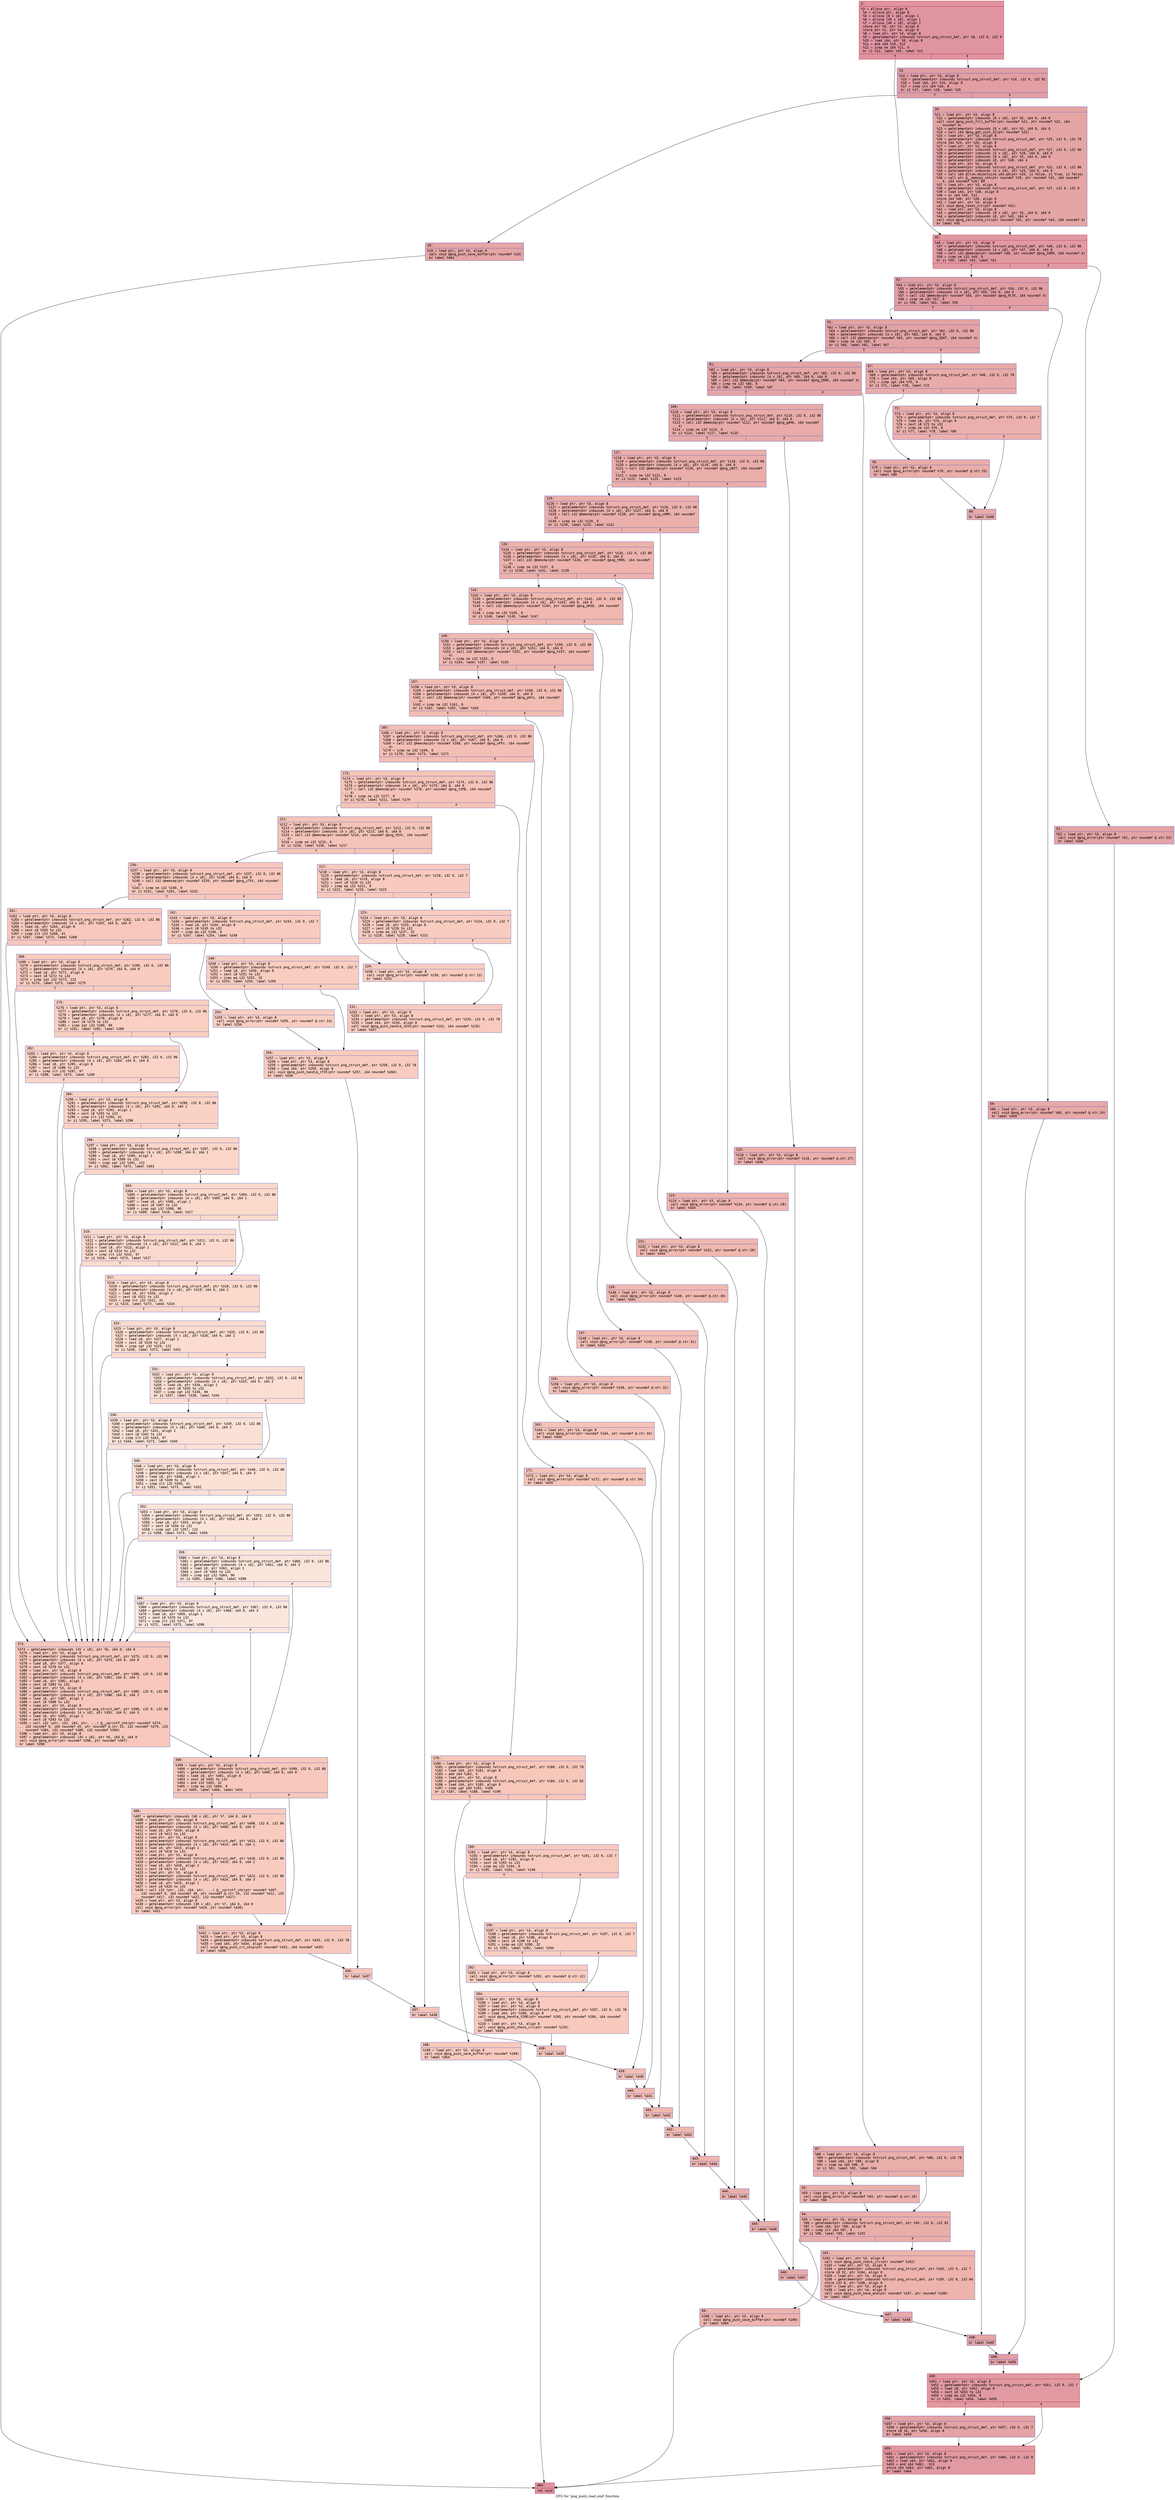 digraph "CFG for 'png_push_read_end' function" {
	label="CFG for 'png_push_read_end' function";

	Node0x6000037fb390 [shape=record,color="#b70d28ff", style=filled, fillcolor="#b70d2870" fontname="Courier",label="{2:\l|  %3 = alloca ptr, align 8\l  %4 = alloca ptr, align 8\l  %5 = alloca [8 x i8], align 1\l  %6 = alloca [45 x i8], align 1\l  %7 = alloca [40 x i8], align 1\l  store ptr %0, ptr %3, align 8\l  store ptr %1, ptr %4, align 8\l  %8 = load ptr, ptr %3, align 8\l  %9 = getelementptr inbounds %struct.png_struct_def, ptr %8, i32 0, i32 9\l  %10 = load i64, ptr %9, align 8\l  %11 = and i64 %10, 512\l  %12 = icmp ne i64 %11, 0\l  br i1 %12, label %45, label %13\l|{<s0>T|<s1>F}}"];
	Node0x6000037fb390:s0 -> Node0x6000037fb4d0[tooltip="2 -> 45\nProbability 50.00%" ];
	Node0x6000037fb390:s1 -> Node0x6000037fb3e0[tooltip="2 -> 13\nProbability 50.00%" ];
	Node0x6000037fb3e0 [shape=record,color="#3d50c3ff", style=filled, fillcolor="#be242e70" fontname="Courier",label="{13:\l|  %14 = load ptr, ptr %3, align 8\l  %15 = getelementptr inbounds %struct.png_struct_def, ptr %14, i32 0, i32 82\l  %16 = load i64, ptr %15, align 8\l  %17 = icmp ult i64 %16, 8\l  br i1 %17, label %18, label %20\l|{<s0>T|<s1>F}}"];
	Node0x6000037fb3e0:s0 -> Node0x6000037fb430[tooltip="13 -> 18\nProbability 50.00%" ];
	Node0x6000037fb3e0:s1 -> Node0x6000037fb480[tooltip="13 -> 20\nProbability 50.00%" ];
	Node0x6000037fb430 [shape=record,color="#3d50c3ff", style=filled, fillcolor="#c5333470" fontname="Courier",label="{18:\l|  %19 = load ptr, ptr %3, align 8\l  call void @png_push_save_buffer(ptr noundef %19)\l  br label %464\l}"];
	Node0x6000037fb430 -> Node0x6000037e4fa0[tooltip="18 -> 464\nProbability 100.00%" ];
	Node0x6000037fb480 [shape=record,color="#3d50c3ff", style=filled, fillcolor="#c5333470" fontname="Courier",label="{20:\l|  %21 = load ptr, ptr %3, align 8\l  %22 = getelementptr inbounds [8 x i8], ptr %5, i64 0, i64 0\l  call void @png_push_fill_buffer(ptr noundef %21, ptr noundef %22, i64\l... noundef 8)\l  %23 = getelementptr inbounds [8 x i8], ptr %5, i64 0, i64 0\l  %24 = call i64 @png_get_uint_32(ptr noundef %23)\l  %25 = load ptr, ptr %3, align 8\l  %26 = getelementptr inbounds %struct.png_struct_def, ptr %25, i32 0, i32 78\l  store i64 %24, ptr %26, align 8\l  %27 = load ptr, ptr %3, align 8\l  %28 = getelementptr inbounds %struct.png_struct_def, ptr %27, i32 0, i32 86\l  %29 = getelementptr inbounds [4 x i8], ptr %28, i64 0, i64 0\l  %30 = getelementptr inbounds [8 x i8], ptr %5, i64 0, i64 0\l  %31 = getelementptr inbounds i8, ptr %30, i64 4\l  %32 = load ptr, ptr %3, align 8\l  %33 = getelementptr inbounds %struct.png_struct_def, ptr %32, i32 0, i32 86\l  %34 = getelementptr inbounds [4 x i8], ptr %33, i64 0, i64 0\l  %35 = call i64 @llvm.objectsize.i64.p0(ptr %34, i1 false, i1 true, i1 false)\l  %36 = call ptr @__memcpy_chk(ptr noundef %29, ptr noundef %31, i64 noundef\l... 4, i64 noundef %35) #4\l  %37 = load ptr, ptr %3, align 8\l  %38 = getelementptr inbounds %struct.png_struct_def, ptr %37, i32 0, i32 9\l  %39 = load i64, ptr %38, align 8\l  %40 = or i64 %39, 512\l  store i64 %40, ptr %38, align 8\l  %41 = load ptr, ptr %3, align 8\l  call void @png_reset_crc(ptr noundef %41)\l  %42 = load ptr, ptr %3, align 8\l  %43 = getelementptr inbounds [8 x i8], ptr %5, i64 0, i64 0\l  %44 = getelementptr inbounds i8, ptr %43, i64 4\l  call void @png_calculate_crc(ptr noundef %42, ptr noundef %44, i64 noundef 4)\l  br label %45\l}"];
	Node0x6000037fb480 -> Node0x6000037fb4d0[tooltip="20 -> 45\nProbability 100.00%" ];
	Node0x6000037fb4d0 [shape=record,color="#b70d28ff", style=filled, fillcolor="#bb1b2c70" fontname="Courier",label="{45:\l|  %46 = load ptr, ptr %3, align 8\l  %47 = getelementptr inbounds %struct.png_struct_def, ptr %46, i32 0, i32 86\l  %48 = getelementptr inbounds [4 x i8], ptr %47, i64 0, i64 0\l  %49 = call i32 @memcmp(ptr noundef %48, ptr noundef @png_IHDR, i64 noundef 4)\l  %50 = icmp ne i32 %49, 0\l  br i1 %50, label %53, label %51\l|{<s0>T|<s1>F}}"];
	Node0x6000037fb4d0:s0 -> Node0x6000037fb570[tooltip="45 -> 53\nProbability 62.50%" ];
	Node0x6000037fb4d0:s1 -> Node0x6000037fb520[tooltip="45 -> 51\nProbability 37.50%" ];
	Node0x6000037fb520 [shape=record,color="#3d50c3ff", style=filled, fillcolor="#c32e3170" fontname="Courier",label="{51:\l|  %52 = load ptr, ptr %3, align 8\l  call void @png_error(ptr noundef %52, ptr noundef @.str.23)\l  br label %450\l}"];
	Node0x6000037fb520 -> Node0x6000037e4eb0[tooltip="51 -> 450\nProbability 100.00%" ];
	Node0x6000037fb570 [shape=record,color="#3d50c3ff", style=filled, fillcolor="#be242e70" fontname="Courier",label="{53:\l|  %54 = load ptr, ptr %3, align 8\l  %55 = getelementptr inbounds %struct.png_struct_def, ptr %54, i32 0, i32 86\l  %56 = getelementptr inbounds [4 x i8], ptr %55, i64 0, i64 0\l  %57 = call i32 @memcmp(ptr noundef %56, ptr noundef @png_PLTE, i64 noundef 4)\l  %58 = icmp ne i32 %57, 0\l  br i1 %58, label %61, label %59\l|{<s0>T|<s1>F}}"];
	Node0x6000037fb570:s0 -> Node0x6000037fb610[tooltip="53 -> 61\nProbability 62.50%" ];
	Node0x6000037fb570:s1 -> Node0x6000037fb5c0[tooltip="53 -> 59\nProbability 37.50%" ];
	Node0x6000037fb5c0 [shape=record,color="#3d50c3ff", style=filled, fillcolor="#ca3b3770" fontname="Courier",label="{59:\l|  %60 = load ptr, ptr %3, align 8\l  call void @png_error(ptr noundef %60, ptr noundef @.str.24)\l  br label %449\l}"];
	Node0x6000037fb5c0 -> Node0x6000037e4e60[tooltip="59 -> 449\nProbability 100.00%" ];
	Node0x6000037fb610 [shape=record,color="#3d50c3ff", style=filled, fillcolor="#c32e3170" fontname="Courier",label="{61:\l|  %62 = load ptr, ptr %3, align 8\l  %63 = getelementptr inbounds %struct.png_struct_def, ptr %62, i32 0, i32 86\l  %64 = getelementptr inbounds [4 x i8], ptr %63, i64 0, i64 0\l  %65 = call i32 @memcmp(ptr noundef %64, ptr noundef @png_IDAT, i64 noundef 4)\l  %66 = icmp ne i32 %65, 0\l  br i1 %66, label %81, label %67\l|{<s0>T|<s1>F}}"];
	Node0x6000037fb610:s0 -> Node0x6000037fb7a0[tooltip="61 -> 81\nProbability 62.50%" ];
	Node0x6000037fb610:s1 -> Node0x6000037fb660[tooltip="61 -> 67\nProbability 37.50%" ];
	Node0x6000037fb660 [shape=record,color="#3d50c3ff", style=filled, fillcolor="#cc403a70" fontname="Courier",label="{67:\l|  %68 = load ptr, ptr %3, align 8\l  %69 = getelementptr inbounds %struct.png_struct_def, ptr %68, i32 0, i32 78\l  %70 = load i64, ptr %69, align 8\l  %71 = icmp ugt i64 %70, 0\l  br i1 %71, label %78, label %72\l|{<s0>T|<s1>F}}"];
	Node0x6000037fb660:s0 -> Node0x6000037fb700[tooltip="67 -> 78\nProbability 50.00%" ];
	Node0x6000037fb660:s1 -> Node0x6000037fb6b0[tooltip="67 -> 72\nProbability 50.00%" ];
	Node0x6000037fb6b0 [shape=record,color="#3d50c3ff", style=filled, fillcolor="#d24b4070" fontname="Courier",label="{72:\l|  %73 = load ptr, ptr %3, align 8\l  %74 = getelementptr inbounds %struct.png_struct_def, ptr %73, i32 0, i32 7\l  %75 = load i8, ptr %74, align 8\l  %76 = zext i8 %75 to i32\l  %77 = icmp ne i32 %76, 8\l  br i1 %77, label %78, label %80\l|{<s0>T|<s1>F}}"];
	Node0x6000037fb6b0:s0 -> Node0x6000037fb700[tooltip="72 -> 78\nProbability 50.00%" ];
	Node0x6000037fb6b0:s1 -> Node0x6000037fb750[tooltip="72 -> 80\nProbability 50.00%" ];
	Node0x6000037fb700 [shape=record,color="#3d50c3ff", style=filled, fillcolor="#d0473d70" fontname="Courier",label="{78:\l|  %79 = load ptr, ptr %3, align 8\l  call void @png_error(ptr noundef %79, ptr noundef @.str.25)\l  br label %80\l}"];
	Node0x6000037fb700 -> Node0x6000037fb750[tooltip="78 -> 80\nProbability 100.00%" ];
	Node0x6000037fb750 [shape=record,color="#3d50c3ff", style=filled, fillcolor="#cc403a70" fontname="Courier",label="{80:\l|  br label %448\l}"];
	Node0x6000037fb750 -> Node0x6000037e4e10[tooltip="80 -> 448\nProbability 100.00%" ];
	Node0x6000037fb7a0 [shape=record,color="#3d50c3ff", style=filled, fillcolor="#c5333470" fontname="Courier",label="{81:\l|  %82 = load ptr, ptr %3, align 8\l  %83 = getelementptr inbounds %struct.png_struct_def, ptr %82, i32 0, i32 86\l  %84 = getelementptr inbounds [4 x i8], ptr %83, i64 0, i64 0\l  %85 = call i32 @memcmp(ptr noundef %84, ptr noundef @png_IEND, i64 noundef 4)\l  %86 = icmp ne i32 %85, 0\l  br i1 %86, label %109, label %87\l|{<s0>T|<s1>F}}"];
	Node0x6000037fb7a0:s0 -> Node0x6000037fb980[tooltip="81 -> 109\nProbability 62.50%" ];
	Node0x6000037fb7a0:s1 -> Node0x6000037fb7f0[tooltip="81 -> 87\nProbability 37.50%" ];
	Node0x6000037fb7f0 [shape=record,color="#3d50c3ff", style=filled, fillcolor="#d0473d70" fontname="Courier",label="{87:\l|  %88 = load ptr, ptr %3, align 8\l  %89 = getelementptr inbounds %struct.png_struct_def, ptr %88, i32 0, i32 78\l  %90 = load i64, ptr %89, align 8\l  %91 = icmp ne i64 %90, 0\l  br i1 %91, label %92, label %94\l|{<s0>T|<s1>F}}"];
	Node0x6000037fb7f0:s0 -> Node0x6000037fb840[tooltip="87 -> 92\nProbability 62.50%" ];
	Node0x6000037fb7f0:s1 -> Node0x6000037fb890[tooltip="87 -> 94\nProbability 37.50%" ];
	Node0x6000037fb840 [shape=record,color="#3d50c3ff", style=filled, fillcolor="#d24b4070" fontname="Courier",label="{92:\l|  %93 = load ptr, ptr %3, align 8\l  call void @png_error(ptr noundef %93, ptr noundef @.str.26)\l  br label %94\l}"];
	Node0x6000037fb840 -> Node0x6000037fb890[tooltip="92 -> 94\nProbability 100.00%" ];
	Node0x6000037fb890 [shape=record,color="#3d50c3ff", style=filled, fillcolor="#d0473d70" fontname="Courier",label="{94:\l|  %95 = load ptr, ptr %3, align 8\l  %96 = getelementptr inbounds %struct.png_struct_def, ptr %95, i32 0, i32 82\l  %97 = load i64, ptr %96, align 8\l  %98 = icmp ult i64 %97, 4\l  br i1 %98, label %99, label %101\l|{<s0>T|<s1>F}}"];
	Node0x6000037fb890:s0 -> Node0x6000037fb8e0[tooltip="94 -> 99\nProbability 50.00%" ];
	Node0x6000037fb890:s1 -> Node0x6000037fb930[tooltip="94 -> 101\nProbability 50.00%" ];
	Node0x6000037fb8e0 [shape=record,color="#3d50c3ff", style=filled, fillcolor="#d6524470" fontname="Courier",label="{99:\l|  %100 = load ptr, ptr %3, align 8\l  call void @png_push_save_buffer(ptr noundef %100)\l  br label %464\l}"];
	Node0x6000037fb8e0 -> Node0x6000037e4fa0[tooltip="99 -> 464\nProbability 100.00%" ];
	Node0x6000037fb930 [shape=record,color="#3d50c3ff", style=filled, fillcolor="#d6524470" fontname="Courier",label="{101:\l|  %102 = load ptr, ptr %3, align 8\l  call void @png_push_check_crc(ptr noundef %102)\l  %103 = load ptr, ptr %3, align 8\l  %104 = getelementptr inbounds %struct.png_struct_def, ptr %103, i32 0, i32 7\l  store i8 32, ptr %104, align 8\l  %105 = load ptr, ptr %3, align 8\l  %106 = getelementptr inbounds %struct.png_struct_def, ptr %105, i32 0, i32 84\l  store i32 8, ptr %106, align 8\l  %107 = load ptr, ptr %3, align 8\l  %108 = load ptr, ptr %4, align 8\l  call void @png_push_have_end(ptr noundef %107, ptr noundef %108)\l  br label %447\l}"];
	Node0x6000037fb930 -> Node0x6000037e4dc0[tooltip="101 -> 447\nProbability 100.00%" ];
	Node0x6000037fb980 [shape=record,color="#3d50c3ff", style=filled, fillcolor="#cc403a70" fontname="Courier",label="{109:\l|  %110 = load ptr, ptr %3, align 8\l  %111 = getelementptr inbounds %struct.png_struct_def, ptr %110, i32 0, i32 86\l  %112 = getelementptr inbounds [4 x i8], ptr %111, i64 0, i64 0\l  %113 = call i32 @memcmp(ptr noundef %112, ptr noundef @png_gAMA, i64 noundef\l... 4)\l  %114 = icmp ne i32 %113, 0\l  br i1 %114, label %117, label %115\l|{<s0>T|<s1>F}}"];
	Node0x6000037fb980:s0 -> Node0x6000037fba20[tooltip="109 -> 117\nProbability 62.50%" ];
	Node0x6000037fb980:s1 -> Node0x6000037fb9d0[tooltip="109 -> 115\nProbability 37.50%" ];
	Node0x6000037fb9d0 [shape=record,color="#3d50c3ff", style=filled, fillcolor="#d24b4070" fontname="Courier",label="{115:\l|  %116 = load ptr, ptr %3, align 8\l  call void @png_error(ptr noundef %116, ptr noundef @.str.27)\l  br label %446\l}"];
	Node0x6000037fb9d0 -> Node0x6000037e4d70[tooltip="115 -> 446\nProbability 100.00%" ];
	Node0x6000037fba20 [shape=record,color="#3d50c3ff", style=filled, fillcolor="#d0473d70" fontname="Courier",label="{117:\l|  %118 = load ptr, ptr %3, align 8\l  %119 = getelementptr inbounds %struct.png_struct_def, ptr %118, i32 0, i32 86\l  %120 = getelementptr inbounds [4 x i8], ptr %119, i64 0, i64 0\l  %121 = call i32 @memcmp(ptr noundef %120, ptr noundef @png_sBIT, i64 noundef\l... 4)\l  %122 = icmp ne i32 %121, 0\l  br i1 %122, label %125, label %123\l|{<s0>T|<s1>F}}"];
	Node0x6000037fba20:s0 -> Node0x6000037fbac0[tooltip="117 -> 125\nProbability 62.50%" ];
	Node0x6000037fba20:s1 -> Node0x6000037fba70[tooltip="117 -> 123\nProbability 37.50%" ];
	Node0x6000037fba70 [shape=record,color="#3d50c3ff", style=filled, fillcolor="#d8564670" fontname="Courier",label="{123:\l|  %124 = load ptr, ptr %3, align 8\l  call void @png_error(ptr noundef %124, ptr noundef @.str.28)\l  br label %445\l}"];
	Node0x6000037fba70 -> Node0x6000037e4d20[tooltip="123 -> 445\nProbability 100.00%" ];
	Node0x6000037fbac0 [shape=record,color="#3d50c3ff", style=filled, fillcolor="#d24b4070" fontname="Courier",label="{125:\l|  %126 = load ptr, ptr %3, align 8\l  %127 = getelementptr inbounds %struct.png_struct_def, ptr %126, i32 0, i32 86\l  %128 = getelementptr inbounds [4 x i8], ptr %127, i64 0, i64 0\l  %129 = call i32 @memcmp(ptr noundef %128, ptr noundef @png_cHRM, i64 noundef\l... 4)\l  %130 = icmp ne i32 %129, 0\l  br i1 %130, label %133, label %131\l|{<s0>T|<s1>F}}"];
	Node0x6000037fbac0:s0 -> Node0x6000037fbb60[tooltip="125 -> 133\nProbability 62.50%" ];
	Node0x6000037fbac0:s1 -> Node0x6000037fbb10[tooltip="125 -> 131\nProbability 37.50%" ];
	Node0x6000037fbb10 [shape=record,color="#3d50c3ff", style=filled, fillcolor="#dc5d4a70" fontname="Courier",label="{131:\l|  %132 = load ptr, ptr %3, align 8\l  call void @png_error(ptr noundef %132, ptr noundef @.str.29)\l  br label %444\l}"];
	Node0x6000037fbb10 -> Node0x6000037e4cd0[tooltip="131 -> 444\nProbability 100.00%" ];
	Node0x6000037fbb60 [shape=record,color="#3d50c3ff", style=filled, fillcolor="#d6524470" fontname="Courier",label="{133:\l|  %134 = load ptr, ptr %3, align 8\l  %135 = getelementptr inbounds %struct.png_struct_def, ptr %134, i32 0, i32 86\l  %136 = getelementptr inbounds [4 x i8], ptr %135, i64 0, i64 0\l  %137 = call i32 @memcmp(ptr noundef %136, ptr noundef @png_tRNS, i64 noundef\l... 4)\l  %138 = icmp ne i32 %137, 0\l  br i1 %138, label %141, label %139\l|{<s0>T|<s1>F}}"];
	Node0x6000037fbb60:s0 -> Node0x6000037fbc00[tooltip="133 -> 141\nProbability 62.50%" ];
	Node0x6000037fbb60:s1 -> Node0x6000037fbbb0[tooltip="133 -> 139\nProbability 37.50%" ];
	Node0x6000037fbbb0 [shape=record,color="#3d50c3ff", style=filled, fillcolor="#de614d70" fontname="Courier",label="{139:\l|  %140 = load ptr, ptr %3, align 8\l  call void @png_error(ptr noundef %140, ptr noundef @.str.30)\l  br label %443\l}"];
	Node0x6000037fbbb0 -> Node0x6000037e4c80[tooltip="139 -> 443\nProbability 100.00%" ];
	Node0x6000037fbc00 [shape=record,color="#3d50c3ff", style=filled, fillcolor="#dc5d4a70" fontname="Courier",label="{141:\l|  %142 = load ptr, ptr %3, align 8\l  %143 = getelementptr inbounds %struct.png_struct_def, ptr %142, i32 0, i32 86\l  %144 = getelementptr inbounds [4 x i8], ptr %143, i64 0, i64 0\l  %145 = call i32 @memcmp(ptr noundef %144, ptr noundef @png_bKGD, i64 noundef\l... 4)\l  %146 = icmp ne i32 %145, 0\l  br i1 %146, label %149, label %147\l|{<s0>T|<s1>F}}"];
	Node0x6000037fbc00:s0 -> Node0x6000037fbca0[tooltip="141 -> 149\nProbability 62.50%" ];
	Node0x6000037fbc00:s1 -> Node0x6000037fbc50[tooltip="141 -> 147\nProbability 37.50%" ];
	Node0x6000037fbc50 [shape=record,color="#3d50c3ff", style=filled, fillcolor="#e1675170" fontname="Courier",label="{147:\l|  %148 = load ptr, ptr %3, align 8\l  call void @png_error(ptr noundef %148, ptr noundef @.str.31)\l  br label %442\l}"];
	Node0x6000037fbc50 -> Node0x6000037e4c30[tooltip="147 -> 442\nProbability 100.00%" ];
	Node0x6000037fbca0 [shape=record,color="#3d50c3ff", style=filled, fillcolor="#de614d70" fontname="Courier",label="{149:\l|  %150 = load ptr, ptr %3, align 8\l  %151 = getelementptr inbounds %struct.png_struct_def, ptr %150, i32 0, i32 86\l  %152 = getelementptr inbounds [4 x i8], ptr %151, i64 0, i64 0\l  %153 = call i32 @memcmp(ptr noundef %152, ptr noundef @png_hIST, i64 noundef\l... 4)\l  %154 = icmp ne i32 %153, 0\l  br i1 %154, label %157, label %155\l|{<s0>T|<s1>F}}"];
	Node0x6000037fbca0:s0 -> Node0x6000037fbd40[tooltip="149 -> 157\nProbability 62.50%" ];
	Node0x6000037fbca0:s1 -> Node0x6000037fbcf0[tooltip="149 -> 155\nProbability 37.50%" ];
	Node0x6000037fbcf0 [shape=record,color="#3d50c3ff", style=filled, fillcolor="#e5705870" fontname="Courier",label="{155:\l|  %156 = load ptr, ptr %3, align 8\l  call void @png_error(ptr noundef %156, ptr noundef @.str.32)\l  br label %441\l}"];
	Node0x6000037fbcf0 -> Node0x6000037e4be0[tooltip="155 -> 441\nProbability 100.00%" ];
	Node0x6000037fbd40 [shape=record,color="#3d50c3ff", style=filled, fillcolor="#e1675170" fontname="Courier",label="{157:\l|  %158 = load ptr, ptr %3, align 8\l  %159 = getelementptr inbounds %struct.png_struct_def, ptr %158, i32 0, i32 86\l  %160 = getelementptr inbounds [4 x i8], ptr %159, i64 0, i64 0\l  %161 = call i32 @memcmp(ptr noundef %160, ptr noundef @png_pHYs, i64 noundef\l... 4)\l  %162 = icmp ne i32 %161, 0\l  br i1 %162, label %165, label %163\l|{<s0>T|<s1>F}}"];
	Node0x6000037fbd40:s0 -> Node0x6000037fbde0[tooltip="157 -> 165\nProbability 62.50%" ];
	Node0x6000037fbd40:s1 -> Node0x6000037fbd90[tooltip="157 -> 163\nProbability 37.50%" ];
	Node0x6000037fbd90 [shape=record,color="#3d50c3ff", style=filled, fillcolor="#e8765c70" fontname="Courier",label="{163:\l|  %164 = load ptr, ptr %3, align 8\l  call void @png_error(ptr noundef %164, ptr noundef @.str.33)\l  br label %440\l}"];
	Node0x6000037fbd90 -> Node0x6000037e4b90[tooltip="163 -> 440\nProbability 100.00%" ];
	Node0x6000037fbde0 [shape=record,color="#3d50c3ff", style=filled, fillcolor="#e36c5570" fontname="Courier",label="{165:\l|  %166 = load ptr, ptr %3, align 8\l  %167 = getelementptr inbounds %struct.png_struct_def, ptr %166, i32 0, i32 86\l  %168 = getelementptr inbounds [4 x i8], ptr %167, i64 0, i64 0\l  %169 = call i32 @memcmp(ptr noundef %168, ptr noundef @png_oFFs, i64 noundef\l... 4)\l  %170 = icmp ne i32 %169, 0\l  br i1 %170, label %173, label %171\l|{<s0>T|<s1>F}}"];
	Node0x6000037fbde0:s0 -> Node0x6000037fbe80[tooltip="165 -> 173\nProbability 62.50%" ];
	Node0x6000037fbde0:s1 -> Node0x6000037fbe30[tooltip="165 -> 171\nProbability 37.50%" ];
	Node0x6000037fbe30 [shape=record,color="#3d50c3ff", style=filled, fillcolor="#e97a5f70" fontname="Courier",label="{171:\l|  %172 = load ptr, ptr %3, align 8\l  call void @png_error(ptr noundef %172, ptr noundef @.str.34)\l  br label %439\l}"];
	Node0x6000037fbe30 -> Node0x6000037e4b40[tooltip="171 -> 439\nProbability 100.00%" ];
	Node0x6000037fbe80 [shape=record,color="#3d50c3ff", style=filled, fillcolor="#e8765c70" fontname="Courier",label="{173:\l|  %174 = load ptr, ptr %3, align 8\l  %175 = getelementptr inbounds %struct.png_struct_def, ptr %174, i32 0, i32 86\l  %176 = getelementptr inbounds [4 x i8], ptr %175, i64 0, i64 0\l  %177 = call i32 @memcmp(ptr noundef %176, ptr noundef @png_tIME, i64 noundef\l... 4)\l  %178 = icmp ne i32 %177, 0\l  br i1 %178, label %211, label %179\l|{<s0>T|<s1>F}}"];
	Node0x6000037fbe80:s0 -> Node0x6000037e40f0[tooltip="173 -> 211\nProbability 62.50%" ];
	Node0x6000037fbe80:s1 -> Node0x6000037fbed0[tooltip="173 -> 179\nProbability 37.50%" ];
	Node0x6000037fbed0 [shape=record,color="#3d50c3ff", style=filled, fillcolor="#ec7f6370" fontname="Courier",label="{179:\l|  %180 = load ptr, ptr %3, align 8\l  %181 = getelementptr inbounds %struct.png_struct_def, ptr %180, i32 0, i32 78\l  %182 = load i64, ptr %181, align 8\l  %183 = add i64 %182, 4\l  %184 = load ptr, ptr %3, align 8\l  %185 = getelementptr inbounds %struct.png_struct_def, ptr %184, i32 0, i32 82\l  %186 = load i64, ptr %185, align 8\l  %187 = icmp ugt i64 %183, %186\l  br i1 %187, label %188, label %190\l|{<s0>T|<s1>F}}"];
	Node0x6000037fbed0:s0 -> Node0x6000037fbf20[tooltip="179 -> 188\nProbability 50.00%" ];
	Node0x6000037fbed0:s1 -> Node0x6000037fbf70[tooltip="179 -> 190\nProbability 50.00%" ];
	Node0x6000037fbf20 [shape=record,color="#3d50c3ff", style=filled, fillcolor="#ef886b70" fontname="Courier",label="{188:\l|  %189 = load ptr, ptr %3, align 8\l  call void @png_push_save_buffer(ptr noundef %189)\l  br label %464\l}"];
	Node0x6000037fbf20 -> Node0x6000037e4fa0[tooltip="188 -> 464\nProbability 100.00%" ];
	Node0x6000037fbf70 [shape=record,color="#3d50c3ff", style=filled, fillcolor="#ef886b70" fontname="Courier",label="{190:\l|  %191 = load ptr, ptr %3, align 8\l  %192 = getelementptr inbounds %struct.png_struct_def, ptr %191, i32 0, i32 7\l  %193 = load i8, ptr %192, align 8\l  %194 = zext i8 %193 to i32\l  %195 = icmp eq i32 %194, 0\l  br i1 %195, label %202, label %196\l|{<s0>T|<s1>F}}"];
	Node0x6000037fbf70:s0 -> Node0x6000037e4050[tooltip="190 -> 202\nProbability 37.50%" ];
	Node0x6000037fbf70:s1 -> Node0x6000037e4000[tooltip="190 -> 196\nProbability 62.50%" ];
	Node0x6000037e4000 [shape=record,color="#3d50c3ff", style=filled, fillcolor="#f08b6e70" fontname="Courier",label="{196:\l|  %197 = load ptr, ptr %3, align 8\l  %198 = getelementptr inbounds %struct.png_struct_def, ptr %197, i32 0, i32 7\l  %199 = load i8, ptr %198, align 8\l  %200 = zext i8 %199 to i32\l  %201 = icmp eq i32 %200, 32\l  br i1 %201, label %202, label %204\l|{<s0>T|<s1>F}}"];
	Node0x6000037e4000:s0 -> Node0x6000037e4050[tooltip="196 -> 202\nProbability 50.00%" ];
	Node0x6000037e4000:s1 -> Node0x6000037e40a0[tooltip="196 -> 204\nProbability 50.00%" ];
	Node0x6000037e4050 [shape=record,color="#3d50c3ff", style=filled, fillcolor="#f08b6e70" fontname="Courier",label="{202:\l|  %203 = load ptr, ptr %3, align 8\l  call void @png_error(ptr noundef %203, ptr noundef @.str.12)\l  br label %204\l}"];
	Node0x6000037e4050 -> Node0x6000037e40a0[tooltip="202 -> 204\nProbability 100.00%" ];
	Node0x6000037e40a0 [shape=record,color="#3d50c3ff", style=filled, fillcolor="#ef886b70" fontname="Courier",label="{204:\l|  %205 = load ptr, ptr %3, align 8\l  %206 = load ptr, ptr %4, align 8\l  %207 = load ptr, ptr %3, align 8\l  %208 = getelementptr inbounds %struct.png_struct_def, ptr %207, i32 0, i32 78\l  %209 = load i64, ptr %208, align 8\l  call void @png_handle_tIME(ptr noundef %205, ptr noundef %206, i64 noundef\l... %209)\l  %210 = load ptr, ptr %3, align 8\l  call void @png_push_check_crc(ptr noundef %210)\l  br label %438\l}"];
	Node0x6000037e40a0 -> Node0x6000037e4af0[tooltip="204 -> 438\nProbability 100.00%" ];
	Node0x6000037e40f0 [shape=record,color="#3d50c3ff", style=filled, fillcolor="#e97a5f70" fontname="Courier",label="{211:\l|  %212 = load ptr, ptr %3, align 8\l  %213 = getelementptr inbounds %struct.png_struct_def, ptr %212, i32 0, i32 86\l  %214 = getelementptr inbounds [4 x i8], ptr %213, i64 0, i64 0\l  %215 = call i32 @memcmp(ptr noundef %214, ptr noundef @png_tEXt, i64 noundef\l... 4)\l  %216 = icmp ne i32 %215, 0\l  br i1 %216, label %236, label %217\l|{<s0>T|<s1>F}}"];
	Node0x6000037e40f0:s0 -> Node0x6000037e4280[tooltip="211 -> 236\nProbability 62.50%" ];
	Node0x6000037e40f0:s1 -> Node0x6000037e4140[tooltip="211 -> 217\nProbability 37.50%" ];
	Node0x6000037e4140 [shape=record,color="#3d50c3ff", style=filled, fillcolor="#ef886b70" fontname="Courier",label="{217:\l|  %218 = load ptr, ptr %3, align 8\l  %219 = getelementptr inbounds %struct.png_struct_def, ptr %218, i32 0, i32 7\l  %220 = load i8, ptr %219, align 8\l  %221 = zext i8 %220 to i32\l  %222 = icmp eq i32 %221, 0\l  br i1 %222, label %229, label %223\l|{<s0>T|<s1>F}}"];
	Node0x6000037e4140:s0 -> Node0x6000037e41e0[tooltip="217 -> 229\nProbability 37.50%" ];
	Node0x6000037e4140:s1 -> Node0x6000037e4190[tooltip="217 -> 223\nProbability 62.50%" ];
	Node0x6000037e4190 [shape=record,color="#3d50c3ff", style=filled, fillcolor="#f08b6e70" fontname="Courier",label="{223:\l|  %224 = load ptr, ptr %3, align 8\l  %225 = getelementptr inbounds %struct.png_struct_def, ptr %224, i32 0, i32 7\l  %226 = load i8, ptr %225, align 8\l  %227 = zext i8 %226 to i32\l  %228 = icmp eq i32 %227, 32\l  br i1 %228, label %229, label %231\l|{<s0>T|<s1>F}}"];
	Node0x6000037e4190:s0 -> Node0x6000037e41e0[tooltip="223 -> 229\nProbability 50.00%" ];
	Node0x6000037e4190:s1 -> Node0x6000037e4230[tooltip="223 -> 231\nProbability 50.00%" ];
	Node0x6000037e41e0 [shape=record,color="#3d50c3ff", style=filled, fillcolor="#f08b6e70" fontname="Courier",label="{229:\l|  %230 = load ptr, ptr %3, align 8\l  call void @png_error(ptr noundef %230, ptr noundef @.str.13)\l  br label %231\l}"];
	Node0x6000037e41e0 -> Node0x6000037e4230[tooltip="229 -> 231\nProbability 100.00%" ];
	Node0x6000037e4230 [shape=record,color="#3d50c3ff", style=filled, fillcolor="#ef886b70" fontname="Courier",label="{231:\l|  %232 = load ptr, ptr %3, align 8\l  %233 = load ptr, ptr %3, align 8\l  %234 = getelementptr inbounds %struct.png_struct_def, ptr %233, i32 0, i32 78\l  %235 = load i64, ptr %234, align 8\l  call void @png_push_handle_tEXt(ptr noundef %232, i64 noundef %235)\l  br label %437\l}"];
	Node0x6000037e4230 -> Node0x6000037e4aa0[tooltip="231 -> 437\nProbability 100.00%" ];
	Node0x6000037e4280 [shape=record,color="#3d50c3ff", style=filled, fillcolor="#ec7f6370" fontname="Courier",label="{236:\l|  %237 = load ptr, ptr %3, align 8\l  %238 = getelementptr inbounds %struct.png_struct_def, ptr %237, i32 0, i32 86\l  %239 = getelementptr inbounds [4 x i8], ptr %238, i64 0, i64 0\l  %240 = call i32 @memcmp(ptr noundef %239, ptr noundef @png_zTXt, i64 noundef\l... 4)\l  %241 = icmp ne i32 %240, 0\l  br i1 %241, label %261, label %242\l|{<s0>T|<s1>F}}"];
	Node0x6000037e4280:s0 -> Node0x6000037e4410[tooltip="236 -> 261\nProbability 62.50%" ];
	Node0x6000037e4280:s1 -> Node0x6000037e42d0[tooltip="236 -> 242\nProbability 37.50%" ];
	Node0x6000037e42d0 [shape=record,color="#3d50c3ff", style=filled, fillcolor="#f08b6e70" fontname="Courier",label="{242:\l|  %243 = load ptr, ptr %3, align 8\l  %244 = getelementptr inbounds %struct.png_struct_def, ptr %243, i32 0, i32 7\l  %245 = load i8, ptr %244, align 8\l  %246 = zext i8 %245 to i32\l  %247 = icmp eq i32 %246, 0\l  br i1 %247, label %254, label %248\l|{<s0>T|<s1>F}}"];
	Node0x6000037e42d0:s0 -> Node0x6000037e4370[tooltip="242 -> 254\nProbability 37.50%" ];
	Node0x6000037e42d0:s1 -> Node0x6000037e4320[tooltip="242 -> 248\nProbability 62.50%" ];
	Node0x6000037e4320 [shape=record,color="#3d50c3ff", style=filled, fillcolor="#f2907270" fontname="Courier",label="{248:\l|  %249 = load ptr, ptr %3, align 8\l  %250 = getelementptr inbounds %struct.png_struct_def, ptr %249, i32 0, i32 7\l  %251 = load i8, ptr %250, align 8\l  %252 = zext i8 %251 to i32\l  %253 = icmp eq i32 %252, 32\l  br i1 %253, label %254, label %256\l|{<s0>T|<s1>F}}"];
	Node0x6000037e4320:s0 -> Node0x6000037e4370[tooltip="248 -> 254\nProbability 50.00%" ];
	Node0x6000037e4320:s1 -> Node0x6000037e43c0[tooltip="248 -> 256\nProbability 50.00%" ];
	Node0x6000037e4370 [shape=record,color="#3d50c3ff", style=filled, fillcolor="#f2907270" fontname="Courier",label="{254:\l|  %255 = load ptr, ptr %3, align 8\l  call void @png_error(ptr noundef %255, ptr noundef @.str.14)\l  br label %256\l}"];
	Node0x6000037e4370 -> Node0x6000037e43c0[tooltip="254 -> 256\nProbability 100.00%" ];
	Node0x6000037e43c0 [shape=record,color="#3d50c3ff", style=filled, fillcolor="#f08b6e70" fontname="Courier",label="{256:\l|  %257 = load ptr, ptr %3, align 8\l  %258 = load ptr, ptr %3, align 8\l  %259 = getelementptr inbounds %struct.png_struct_def, ptr %258, i32 0, i32 78\l  %260 = load i64, ptr %259, align 8\l  call void @png_push_handle_zTXt(ptr noundef %257, i64 noundef %260)\l  br label %436\l}"];
	Node0x6000037e43c0 -> Node0x6000037e4a50[tooltip="256 -> 436\nProbability 100.00%" ];
	Node0x6000037e4410 [shape=record,color="#3d50c3ff", style=filled, fillcolor="#ed836670" fontname="Courier",label="{261:\l|  %262 = load ptr, ptr %3, align 8\l  %263 = getelementptr inbounds %struct.png_struct_def, ptr %262, i32 0, i32 86\l  %264 = getelementptr inbounds [4 x i8], ptr %263, i64 0, i64 0\l  %265 = load i8, ptr %264, align 8\l  %266 = zext i8 %265 to i32\l  %267 = icmp slt i32 %266, 41\l  br i1 %267, label %373, label %268\l|{<s0>T|<s1>F}}"];
	Node0x6000037e4410:s0 -> Node0x6000037e4910[tooltip="261 -> 373\nProbability 50.00%" ];
	Node0x6000037e4410:s1 -> Node0x6000037e4460[tooltip="261 -> 268\nProbability 50.00%" ];
	Node0x6000037e4460 [shape=record,color="#3d50c3ff", style=filled, fillcolor="#f08b6e70" fontname="Courier",label="{268:\l|  %269 = load ptr, ptr %3, align 8\l  %270 = getelementptr inbounds %struct.png_struct_def, ptr %269, i32 0, i32 86\l  %271 = getelementptr inbounds [4 x i8], ptr %270, i64 0, i64 0\l  %272 = load i8, ptr %271, align 8\l  %273 = zext i8 %272 to i32\l  %274 = icmp sgt i32 %273, 122\l  br i1 %274, label %373, label %275\l|{<s0>T|<s1>F}}"];
	Node0x6000037e4460:s0 -> Node0x6000037e4910[tooltip="268 -> 373\nProbability 50.00%" ];
	Node0x6000037e4460:s1 -> Node0x6000037e44b0[tooltip="268 -> 275\nProbability 50.00%" ];
	Node0x6000037e44b0 [shape=record,color="#3d50c3ff", style=filled, fillcolor="#f3947570" fontname="Courier",label="{275:\l|  %276 = load ptr, ptr %3, align 8\l  %277 = getelementptr inbounds %struct.png_struct_def, ptr %276, i32 0, i32 86\l  %278 = getelementptr inbounds [4 x i8], ptr %277, i64 0, i64 0\l  %279 = load i8, ptr %278, align 8\l  %280 = zext i8 %279 to i32\l  %281 = icmp sgt i32 %280, 90\l  br i1 %281, label %282, label %289\l|{<s0>T|<s1>F}}"];
	Node0x6000037e44b0:s0 -> Node0x6000037e4500[tooltip="275 -> 282\nProbability 50.00%" ];
	Node0x6000037e44b0:s1 -> Node0x6000037e4550[tooltip="275 -> 289\nProbability 50.00%" ];
	Node0x6000037e4500 [shape=record,color="#3d50c3ff", style=filled, fillcolor="#f59c7d70" fontname="Courier",label="{282:\l|  %283 = load ptr, ptr %3, align 8\l  %284 = getelementptr inbounds %struct.png_struct_def, ptr %283, i32 0, i32 86\l  %285 = getelementptr inbounds [4 x i8], ptr %284, i64 0, i64 0\l  %286 = load i8, ptr %285, align 8\l  %287 = zext i8 %286 to i32\l  %288 = icmp slt i32 %287, 97\l  br i1 %288, label %373, label %289\l|{<s0>T|<s1>F}}"];
	Node0x6000037e4500:s0 -> Node0x6000037e4910[tooltip="282 -> 373\nProbability 50.00%" ];
	Node0x6000037e4500:s1 -> Node0x6000037e4550[tooltip="282 -> 289\nProbability 50.00%" ];
	Node0x6000037e4550 [shape=record,color="#3d50c3ff", style=filled, fillcolor="#f4987a70" fontname="Courier",label="{289:\l|  %290 = load ptr, ptr %3, align 8\l  %291 = getelementptr inbounds %struct.png_struct_def, ptr %290, i32 0, i32 86\l  %292 = getelementptr inbounds [4 x i8], ptr %291, i64 0, i64 1\l  %293 = load i8, ptr %292, align 1\l  %294 = zext i8 %293 to i32\l  %295 = icmp slt i32 %294, 41\l  br i1 %295, label %373, label %296\l|{<s0>T|<s1>F}}"];
	Node0x6000037e4550:s0 -> Node0x6000037e4910[tooltip="289 -> 373\nProbability 50.00%" ];
	Node0x6000037e4550:s1 -> Node0x6000037e45a0[tooltip="289 -> 296\nProbability 50.00%" ];
	Node0x6000037e45a0 [shape=record,color="#3d50c3ff", style=filled, fillcolor="#f5a08170" fontname="Courier",label="{296:\l|  %297 = load ptr, ptr %3, align 8\l  %298 = getelementptr inbounds %struct.png_struct_def, ptr %297, i32 0, i32 86\l  %299 = getelementptr inbounds [4 x i8], ptr %298, i64 0, i64 1\l  %300 = load i8, ptr %299, align 1\l  %301 = zext i8 %300 to i32\l  %302 = icmp sgt i32 %301, 122\l  br i1 %302, label %373, label %303\l|{<s0>T|<s1>F}}"];
	Node0x6000037e45a0:s0 -> Node0x6000037e4910[tooltip="296 -> 373\nProbability 50.00%" ];
	Node0x6000037e45a0:s1 -> Node0x6000037e45f0[tooltip="296 -> 303\nProbability 50.00%" ];
	Node0x6000037e45f0 [shape=record,color="#3d50c3ff", style=filled, fillcolor="#f7a88970" fontname="Courier",label="{303:\l|  %304 = load ptr, ptr %3, align 8\l  %305 = getelementptr inbounds %struct.png_struct_def, ptr %304, i32 0, i32 86\l  %306 = getelementptr inbounds [4 x i8], ptr %305, i64 0, i64 1\l  %307 = load i8, ptr %306, align 1\l  %308 = zext i8 %307 to i32\l  %309 = icmp sgt i32 %308, 90\l  br i1 %309, label %310, label %317\l|{<s0>T|<s1>F}}"];
	Node0x6000037e45f0:s0 -> Node0x6000037e4640[tooltip="303 -> 310\nProbability 50.00%" ];
	Node0x6000037e45f0:s1 -> Node0x6000037e4690[tooltip="303 -> 317\nProbability 50.00%" ];
	Node0x6000037e4640 [shape=record,color="#3d50c3ff", style=filled, fillcolor="#f7ac8e70" fontname="Courier",label="{310:\l|  %311 = load ptr, ptr %3, align 8\l  %312 = getelementptr inbounds %struct.png_struct_def, ptr %311, i32 0, i32 86\l  %313 = getelementptr inbounds [4 x i8], ptr %312, i64 0, i64 1\l  %314 = load i8, ptr %313, align 1\l  %315 = zext i8 %314 to i32\l  %316 = icmp slt i32 %315, 97\l  br i1 %316, label %373, label %317\l|{<s0>T|<s1>F}}"];
	Node0x6000037e4640:s0 -> Node0x6000037e4910[tooltip="310 -> 373\nProbability 50.00%" ];
	Node0x6000037e4640:s1 -> Node0x6000037e4690[tooltip="310 -> 317\nProbability 50.00%" ];
	Node0x6000037e4690 [shape=record,color="#3d50c3ff", style=filled, fillcolor="#f7a88970" fontname="Courier",label="{317:\l|  %318 = load ptr, ptr %3, align 8\l  %319 = getelementptr inbounds %struct.png_struct_def, ptr %318, i32 0, i32 86\l  %320 = getelementptr inbounds [4 x i8], ptr %319, i64 0, i64 2\l  %321 = load i8, ptr %320, align 2\l  %322 = zext i8 %321 to i32\l  %323 = icmp slt i32 %322, 41\l  br i1 %323, label %373, label %324\l|{<s0>T|<s1>F}}"];
	Node0x6000037e4690:s0 -> Node0x6000037e4910[tooltip="317 -> 373\nProbability 50.00%" ];
	Node0x6000037e4690:s1 -> Node0x6000037e46e0[tooltip="317 -> 324\nProbability 50.00%" ];
	Node0x6000037e46e0 [shape=record,color="#3d50c3ff", style=filled, fillcolor="#f7af9170" fontname="Courier",label="{324:\l|  %325 = load ptr, ptr %3, align 8\l  %326 = getelementptr inbounds %struct.png_struct_def, ptr %325, i32 0, i32 86\l  %327 = getelementptr inbounds [4 x i8], ptr %326, i64 0, i64 2\l  %328 = load i8, ptr %327, align 2\l  %329 = zext i8 %328 to i32\l  %330 = icmp sgt i32 %329, 122\l  br i1 %330, label %373, label %331\l|{<s0>T|<s1>F}}"];
	Node0x6000037e46e0:s0 -> Node0x6000037e4910[tooltip="324 -> 373\nProbability 50.00%" ];
	Node0x6000037e46e0:s1 -> Node0x6000037e4730[tooltip="324 -> 331\nProbability 50.00%" ];
	Node0x6000037e4730 [shape=record,color="#3d50c3ff", style=filled, fillcolor="#f7b59970" fontname="Courier",label="{331:\l|  %332 = load ptr, ptr %3, align 8\l  %333 = getelementptr inbounds %struct.png_struct_def, ptr %332, i32 0, i32 86\l  %334 = getelementptr inbounds [4 x i8], ptr %333, i64 0, i64 2\l  %335 = load i8, ptr %334, align 2\l  %336 = zext i8 %335 to i32\l  %337 = icmp sgt i32 %336, 90\l  br i1 %337, label %338, label %345\l|{<s0>T|<s1>F}}"];
	Node0x6000037e4730:s0 -> Node0x6000037e4780[tooltip="331 -> 338\nProbability 50.00%" ];
	Node0x6000037e4730:s1 -> Node0x6000037e47d0[tooltip="331 -> 345\nProbability 50.00%" ];
	Node0x6000037e4780 [shape=record,color="#3d50c3ff", style=filled, fillcolor="#f7bca170" fontname="Courier",label="{338:\l|  %339 = load ptr, ptr %3, align 8\l  %340 = getelementptr inbounds %struct.png_struct_def, ptr %339, i32 0, i32 86\l  %341 = getelementptr inbounds [4 x i8], ptr %340, i64 0, i64 2\l  %342 = load i8, ptr %341, align 2\l  %343 = zext i8 %342 to i32\l  %344 = icmp slt i32 %343, 97\l  br i1 %344, label %373, label %345\l|{<s0>T|<s1>F}}"];
	Node0x6000037e4780:s0 -> Node0x6000037e4910[tooltip="338 -> 373\nProbability 50.00%" ];
	Node0x6000037e4780:s1 -> Node0x6000037e47d0[tooltip="338 -> 345\nProbability 50.00%" ];
	Node0x6000037e47d0 [shape=record,color="#3d50c3ff", style=filled, fillcolor="#f7b99e70" fontname="Courier",label="{345:\l|  %346 = load ptr, ptr %3, align 8\l  %347 = getelementptr inbounds %struct.png_struct_def, ptr %346, i32 0, i32 86\l  %348 = getelementptr inbounds [4 x i8], ptr %347, i64 0, i64 3\l  %349 = load i8, ptr %348, align 1\l  %350 = zext i8 %349 to i32\l  %351 = icmp slt i32 %350, 41\l  br i1 %351, label %373, label %352\l|{<s0>T|<s1>F}}"];
	Node0x6000037e47d0:s0 -> Node0x6000037e4910[tooltip="345 -> 373\nProbability 50.00%" ];
	Node0x6000037e47d0:s1 -> Node0x6000037e4820[tooltip="345 -> 352\nProbability 50.00%" ];
	Node0x6000037e4820 [shape=record,color="#3d50c3ff", style=filled, fillcolor="#f6bfa670" fontname="Courier",label="{352:\l|  %353 = load ptr, ptr %3, align 8\l  %354 = getelementptr inbounds %struct.png_struct_def, ptr %353, i32 0, i32 86\l  %355 = getelementptr inbounds [4 x i8], ptr %354, i64 0, i64 3\l  %356 = load i8, ptr %355, align 1\l  %357 = zext i8 %356 to i32\l  %358 = icmp sgt i32 %357, 122\l  br i1 %358, label %373, label %359\l|{<s0>T|<s1>F}}"];
	Node0x6000037e4820:s0 -> Node0x6000037e4910[tooltip="352 -> 373\nProbability 50.00%" ];
	Node0x6000037e4820:s1 -> Node0x6000037e4870[tooltip="352 -> 359\nProbability 50.00%" ];
	Node0x6000037e4870 [shape=record,color="#3d50c3ff", style=filled, fillcolor="#f5c1a970" fontname="Courier",label="{359:\l|  %360 = load ptr, ptr %3, align 8\l  %361 = getelementptr inbounds %struct.png_struct_def, ptr %360, i32 0, i32 86\l  %362 = getelementptr inbounds [4 x i8], ptr %361, i64 0, i64 3\l  %363 = load i8, ptr %362, align 1\l  %364 = zext i8 %363 to i32\l  %365 = icmp sgt i32 %364, 90\l  br i1 %365, label %366, label %398\l|{<s0>T|<s1>F}}"];
	Node0x6000037e4870:s0 -> Node0x6000037e48c0[tooltip="359 -> 366\nProbability 50.00%" ];
	Node0x6000037e4870:s1 -> Node0x6000037e4960[tooltip="359 -> 398\nProbability 50.00%" ];
	Node0x6000037e48c0 [shape=record,color="#3d50c3ff", style=filled, fillcolor="#f3c7b170" fontname="Courier",label="{366:\l|  %367 = load ptr, ptr %3, align 8\l  %368 = getelementptr inbounds %struct.png_struct_def, ptr %367, i32 0, i32 86\l  %369 = getelementptr inbounds [4 x i8], ptr %368, i64 0, i64 3\l  %370 = load i8, ptr %369, align 1\l  %371 = zext i8 %370 to i32\l  %372 = icmp slt i32 %371, 97\l  br i1 %372, label %373, label %398\l|{<s0>T|<s1>F}}"];
	Node0x6000037e48c0:s0 -> Node0x6000037e4910[tooltip="366 -> 373\nProbability 50.00%" ];
	Node0x6000037e48c0:s1 -> Node0x6000037e4960[tooltip="366 -> 398\nProbability 50.00%" ];
	Node0x6000037e4910 [shape=record,color="#3d50c3ff", style=filled, fillcolor="#ed836670" fontname="Courier",label="{373:\l|  %374 = getelementptr inbounds [45 x i8], ptr %6, i64 0, i64 0\l  %375 = load ptr, ptr %3, align 8\l  %376 = getelementptr inbounds %struct.png_struct_def, ptr %375, i32 0, i32 86\l  %377 = getelementptr inbounds [4 x i8], ptr %376, i64 0, i64 0\l  %378 = load i8, ptr %377, align 8\l  %379 = zext i8 %378 to i32\l  %380 = load ptr, ptr %3, align 8\l  %381 = getelementptr inbounds %struct.png_struct_def, ptr %380, i32 0, i32 86\l  %382 = getelementptr inbounds [4 x i8], ptr %381, i64 0, i64 1\l  %383 = load i8, ptr %382, align 1\l  %384 = zext i8 %383 to i32\l  %385 = load ptr, ptr %3, align 8\l  %386 = getelementptr inbounds %struct.png_struct_def, ptr %385, i32 0, i32 86\l  %387 = getelementptr inbounds [4 x i8], ptr %386, i64 0, i64 2\l  %388 = load i8, ptr %387, align 2\l  %389 = zext i8 %388 to i32\l  %390 = load ptr, ptr %3, align 8\l  %391 = getelementptr inbounds %struct.png_struct_def, ptr %390, i32 0, i32 86\l  %392 = getelementptr inbounds [4 x i8], ptr %391, i64 0, i64 3\l  %393 = load i8, ptr %392, align 1\l  %394 = zext i8 %393 to i32\l  %395 = call i32 (ptr, i32, i64, ptr, ...) @__sprintf_chk(ptr noundef %374,\l... i32 noundef 0, i64 noundef 45, ptr noundef @.str.15, i32 noundef %379, i32\l... noundef %384, i32 noundef %389, i32 noundef %394)\l  %396 = load ptr, ptr %3, align 8\l  %397 = getelementptr inbounds [45 x i8], ptr %6, i64 0, i64 0\l  call void @png_error(ptr noundef %396, ptr noundef %397)\l  br label %398\l}"];
	Node0x6000037e4910 -> Node0x6000037e4960[tooltip="373 -> 398\nProbability 100.00%" ];
	Node0x6000037e4960 [shape=record,color="#3d50c3ff", style=filled, fillcolor="#ed836670" fontname="Courier",label="{398:\l|  %399 = load ptr, ptr %3, align 8\l  %400 = getelementptr inbounds %struct.png_struct_def, ptr %399, i32 0, i32 86\l  %401 = getelementptr inbounds [4 x i8], ptr %400, i64 0, i64 0\l  %402 = load i8, ptr %401, align 8\l  %403 = zext i8 %402 to i32\l  %404 = and i32 %403, 32\l  %405 = icmp eq i32 %404, 0\l  br i1 %405, label %406, label %431\l|{<s0>T|<s1>F}}"];
	Node0x6000037e4960:s0 -> Node0x6000037e49b0[tooltip="398 -> 406\nProbability 50.00%" ];
	Node0x6000037e4960:s1 -> Node0x6000037e4a00[tooltip="398 -> 431\nProbability 50.00%" ];
	Node0x6000037e49b0 [shape=record,color="#3d50c3ff", style=filled, fillcolor="#f08b6e70" fontname="Courier",label="{406:\l|  %407 = getelementptr inbounds [40 x i8], ptr %7, i64 0, i64 0\l  %408 = load ptr, ptr %3, align 8\l  %409 = getelementptr inbounds %struct.png_struct_def, ptr %408, i32 0, i32 86\l  %410 = getelementptr inbounds [4 x i8], ptr %409, i64 0, i64 0\l  %411 = load i8, ptr %410, align 8\l  %412 = zext i8 %411 to i32\l  %413 = load ptr, ptr %3, align 8\l  %414 = getelementptr inbounds %struct.png_struct_def, ptr %413, i32 0, i32 86\l  %415 = getelementptr inbounds [4 x i8], ptr %414, i64 0, i64 1\l  %416 = load i8, ptr %415, align 1\l  %417 = zext i8 %416 to i32\l  %418 = load ptr, ptr %3, align 8\l  %419 = getelementptr inbounds %struct.png_struct_def, ptr %418, i32 0, i32 86\l  %420 = getelementptr inbounds [4 x i8], ptr %419, i64 0, i64 2\l  %421 = load i8, ptr %420, align 2\l  %422 = zext i8 %421 to i32\l  %423 = load ptr, ptr %3, align 8\l  %424 = getelementptr inbounds %struct.png_struct_def, ptr %423, i32 0, i32 86\l  %425 = getelementptr inbounds [4 x i8], ptr %424, i64 0, i64 3\l  %426 = load i8, ptr %425, align 1\l  %427 = zext i8 %426 to i32\l  %428 = call i32 (ptr, i32, i64, ptr, ...) @__sprintf_chk(ptr noundef %407,\l... i32 noundef 0, i64 noundef 40, ptr noundef @.str.16, i32 noundef %412, i32\l... noundef %417, i32 noundef %422, i32 noundef %427)\l  %429 = load ptr, ptr %3, align 8\l  %430 = getelementptr inbounds [40 x i8], ptr %7, i64 0, i64 0\l  call void @png_error(ptr noundef %429, ptr noundef %430)\l  br label %431\l}"];
	Node0x6000037e49b0 -> Node0x6000037e4a00[tooltip="406 -> 431\nProbability 100.00%" ];
	Node0x6000037e4a00 [shape=record,color="#3d50c3ff", style=filled, fillcolor="#ed836670" fontname="Courier",label="{431:\l|  %432 = load ptr, ptr %3, align 8\l  %433 = load ptr, ptr %3, align 8\l  %434 = getelementptr inbounds %struct.png_struct_def, ptr %433, i32 0, i32 78\l  %435 = load i64, ptr %434, align 8\l  call void @png_push_crc_skip(ptr noundef %432, i64 noundef %435)\l  br label %436\l}"];
	Node0x6000037e4a00 -> Node0x6000037e4a50[tooltip="431 -> 436\nProbability 100.00%" ];
	Node0x6000037e4a50 [shape=record,color="#3d50c3ff", style=filled, fillcolor="#ec7f6370" fontname="Courier",label="{436:\l|  br label %437\l}"];
	Node0x6000037e4a50 -> Node0x6000037e4aa0[tooltip="436 -> 437\nProbability 100.00%" ];
	Node0x6000037e4aa0 [shape=record,color="#3d50c3ff", style=filled, fillcolor="#e97a5f70" fontname="Courier",label="{437:\l|  br label %438\l}"];
	Node0x6000037e4aa0 -> Node0x6000037e4af0[tooltip="437 -> 438\nProbability 100.00%" ];
	Node0x6000037e4af0 [shape=record,color="#3d50c3ff", style=filled, fillcolor="#e8765c70" fontname="Courier",label="{438:\l|  br label %439\l}"];
	Node0x6000037e4af0 -> Node0x6000037e4b40[tooltip="438 -> 439\nProbability 100.00%" ];
	Node0x6000037e4b40 [shape=record,color="#3d50c3ff", style=filled, fillcolor="#e5705870" fontname="Courier",label="{439:\l|  br label %440\l}"];
	Node0x6000037e4b40 -> Node0x6000037e4b90[tooltip="439 -> 440\nProbability 100.00%" ];
	Node0x6000037e4b90 [shape=record,color="#3d50c3ff", style=filled, fillcolor="#e1675170" fontname="Courier",label="{440:\l|  br label %441\l}"];
	Node0x6000037e4b90 -> Node0x6000037e4be0[tooltip="440 -> 441\nProbability 100.00%" ];
	Node0x6000037e4be0 [shape=record,color="#3d50c3ff", style=filled, fillcolor="#de614d70" fontname="Courier",label="{441:\l|  br label %442\l}"];
	Node0x6000037e4be0 -> Node0x6000037e4c30[tooltip="441 -> 442\nProbability 100.00%" ];
	Node0x6000037e4c30 [shape=record,color="#3d50c3ff", style=filled, fillcolor="#dc5d4a70" fontname="Courier",label="{442:\l|  br label %443\l}"];
	Node0x6000037e4c30 -> Node0x6000037e4c80[tooltip="442 -> 443\nProbability 100.00%" ];
	Node0x6000037e4c80 [shape=record,color="#3d50c3ff", style=filled, fillcolor="#d8564670" fontname="Courier",label="{443:\l|  br label %444\l}"];
	Node0x6000037e4c80 -> Node0x6000037e4cd0[tooltip="443 -> 444\nProbability 100.00%" ];
	Node0x6000037e4cd0 [shape=record,color="#3d50c3ff", style=filled, fillcolor="#d24b4070" fontname="Courier",label="{444:\l|  br label %445\l}"];
	Node0x6000037e4cd0 -> Node0x6000037e4d20[tooltip="444 -> 445\nProbability 100.00%" ];
	Node0x6000037e4d20 [shape=record,color="#3d50c3ff", style=filled, fillcolor="#d0473d70" fontname="Courier",label="{445:\l|  br label %446\l}"];
	Node0x6000037e4d20 -> Node0x6000037e4d70[tooltip="445 -> 446\nProbability 100.00%" ];
	Node0x6000037e4d70 [shape=record,color="#3d50c3ff", style=filled, fillcolor="#cc403a70" fontname="Courier",label="{446:\l|  br label %447\l}"];
	Node0x6000037e4d70 -> Node0x6000037e4dc0[tooltip="446 -> 447\nProbability 100.00%" ];
	Node0x6000037e4dc0 [shape=record,color="#3d50c3ff", style=filled, fillcolor="#ca3b3770" fontname="Courier",label="{447:\l|  br label %448\l}"];
	Node0x6000037e4dc0 -> Node0x6000037e4e10[tooltip="447 -> 448\nProbability 100.00%" ];
	Node0x6000037e4e10 [shape=record,color="#3d50c3ff", style=filled, fillcolor="#c5333470" fontname="Courier",label="{448:\l|  br label %449\l}"];
	Node0x6000037e4e10 -> Node0x6000037e4e60[tooltip="448 -> 449\nProbability 100.00%" ];
	Node0x6000037e4e60 [shape=record,color="#3d50c3ff", style=filled, fillcolor="#be242e70" fontname="Courier",label="{449:\l|  br label %450\l}"];
	Node0x6000037e4e60 -> Node0x6000037e4eb0[tooltip="449 -> 450\nProbability 100.00%" ];
	Node0x6000037e4eb0 [shape=record,color="#b70d28ff", style=filled, fillcolor="#bb1b2c70" fontname="Courier",label="{450:\l|  %451 = load ptr, ptr %3, align 8\l  %452 = getelementptr inbounds %struct.png_struct_def, ptr %451, i32 0, i32 7\l  %453 = load i8, ptr %452, align 8\l  %454 = zext i8 %453 to i32\l  %455 = icmp eq i32 %454, 8\l  br i1 %455, label %456, label %459\l|{<s0>T|<s1>F}}"];
	Node0x6000037e4eb0:s0 -> Node0x6000037e4f00[tooltip="450 -> 456\nProbability 50.00%" ];
	Node0x6000037e4eb0:s1 -> Node0x6000037e4f50[tooltip="450 -> 459\nProbability 50.00%" ];
	Node0x6000037e4f00 [shape=record,color="#3d50c3ff", style=filled, fillcolor="#c32e3170" fontname="Courier",label="{456:\l|  %457 = load ptr, ptr %3, align 8\l  %458 = getelementptr inbounds %struct.png_struct_def, ptr %457, i32 0, i32 7\l  store i8 16, ptr %458, align 8\l  br label %459\l}"];
	Node0x6000037e4f00 -> Node0x6000037e4f50[tooltip="456 -> 459\nProbability 100.00%" ];
	Node0x6000037e4f50 [shape=record,color="#b70d28ff", style=filled, fillcolor="#bb1b2c70" fontname="Courier",label="{459:\l|  %460 = load ptr, ptr %3, align 8\l  %461 = getelementptr inbounds %struct.png_struct_def, ptr %460, i32 0, i32 9\l  %462 = load i64, ptr %461, align 8\l  %463 = and i64 %462, -513\l  store i64 %463, ptr %461, align 8\l  br label %464\l}"];
	Node0x6000037e4f50 -> Node0x6000037e4fa0[tooltip="459 -> 464\nProbability 100.00%" ];
	Node0x6000037e4fa0 [shape=record,color="#b70d28ff", style=filled, fillcolor="#b70d2870" fontname="Courier",label="{464:\l|  ret void\l}"];
}
